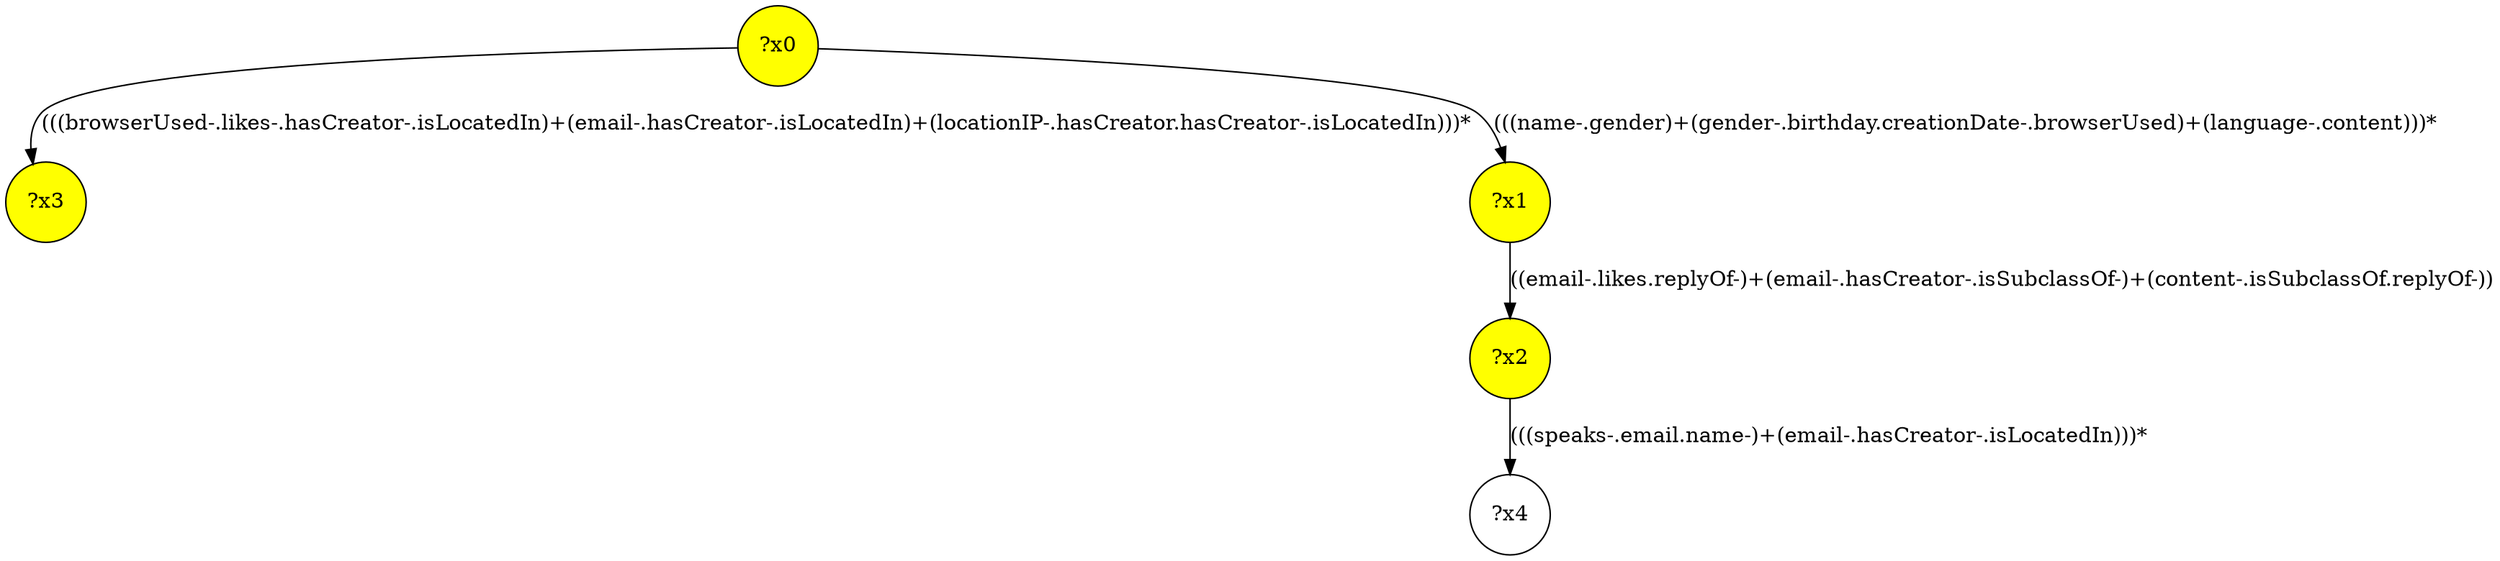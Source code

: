 digraph g {
	x2 [fillcolor="yellow", style="filled," shape=circle, label="?x2"];
	x3 [fillcolor="yellow", style="filled," shape=circle, label="?x3"];
	x0 [fillcolor="yellow", style="filled," shape=circle, label="?x0"];
	x1 [fillcolor="yellow", style="filled," shape=circle, label="?x1"];
	x0 -> x1 [label="(((name-.gender)+(gender-.birthday.creationDate-.browserUsed)+(language-.content)))*"];
	x1 -> x2 [label="((email-.likes.replyOf-)+(email-.hasCreator-.isSubclassOf-)+(content-.isSubclassOf.replyOf-))"];
	x0 -> x3 [label="(((browserUsed-.likes-.hasCreator-.isLocatedIn)+(email-.hasCreator-.isLocatedIn)+(locationIP-.hasCreator.hasCreator-.isLocatedIn)))*"];
	x4 [shape=circle, label="?x4"];
	x2 -> x4 [label="(((speaks-.email.name-)+(email-.hasCreator-.isLocatedIn)))*"];
}
